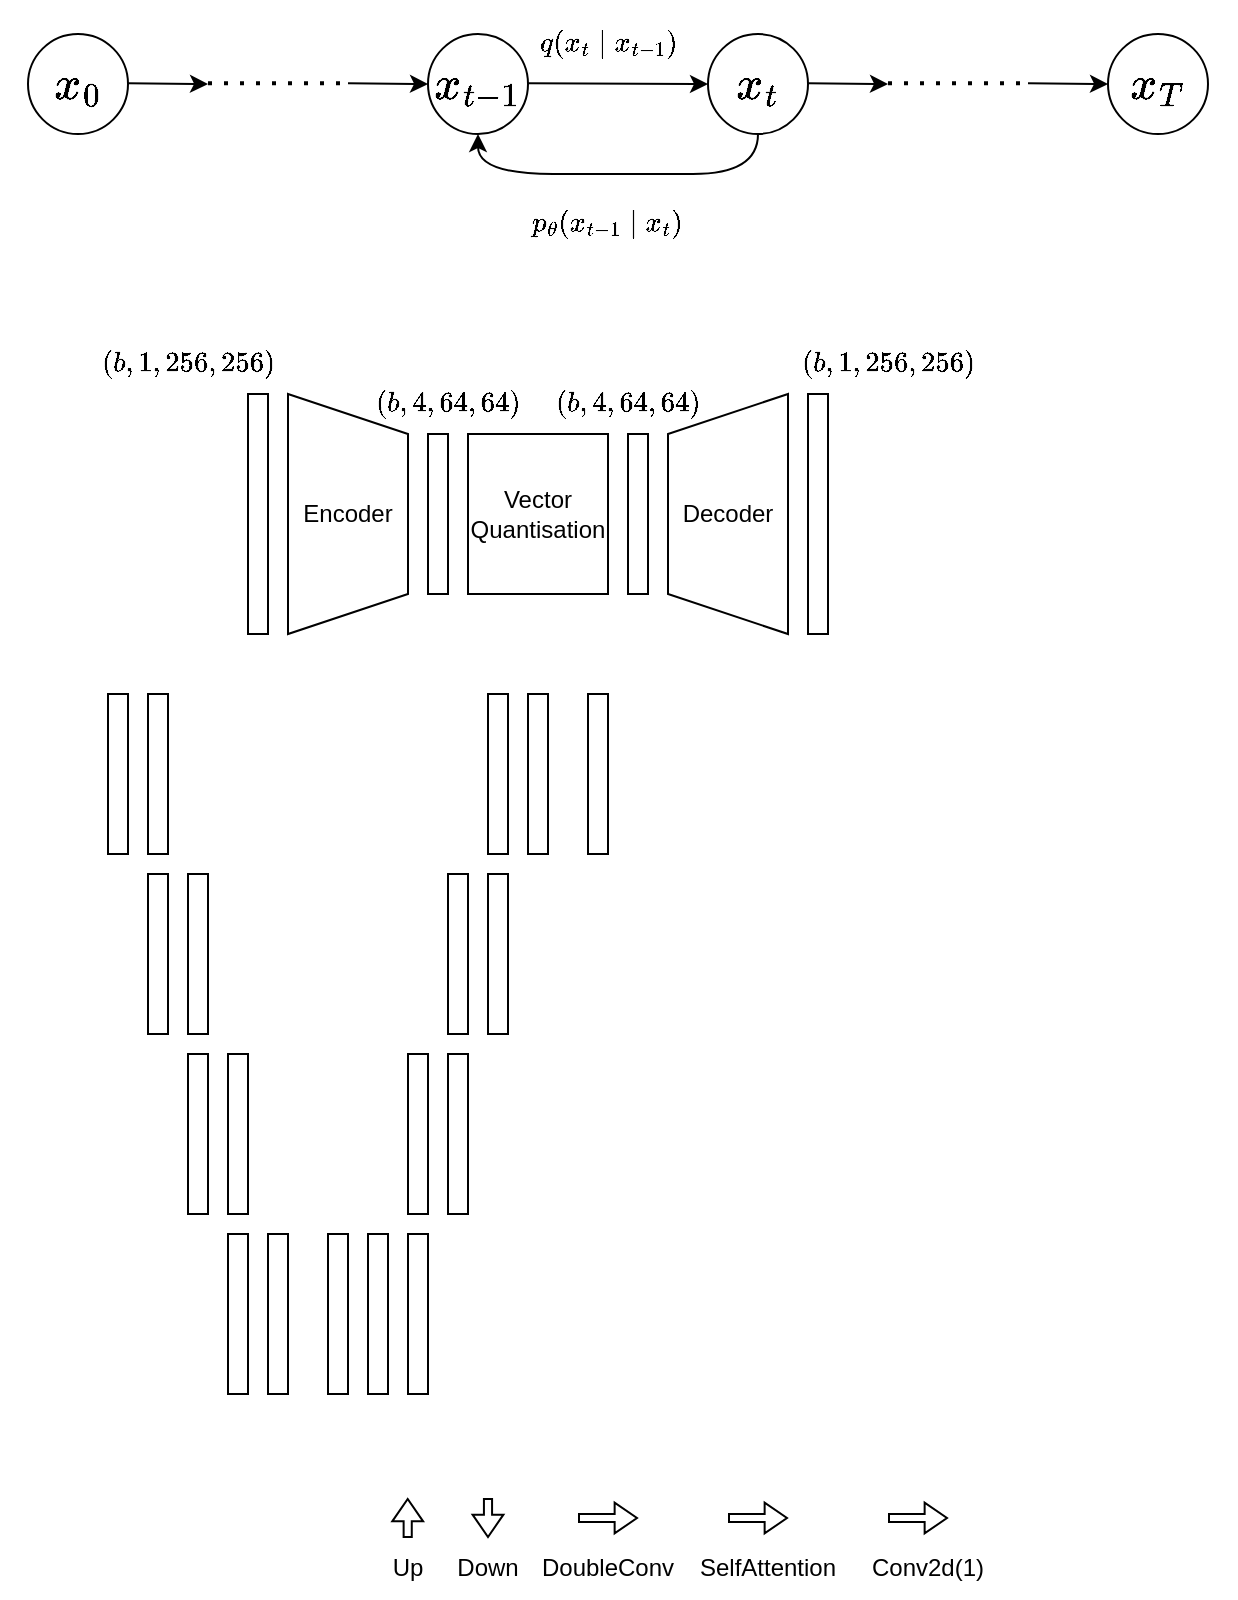 <mxfile version="24.7.12">
  <diagram name="Page-1" id="cI8d7p_5XgW21QERW94D">
    <mxGraphModel dx="548" dy="284" grid="1" gridSize="10" guides="1" tooltips="1" connect="1" arrows="1" fold="1" page="1" pageScale="1" pageWidth="1169" pageHeight="1654" math="1" shadow="0">
      <root>
        <mxCell id="0" />
        <mxCell id="1" parent="0" />
        <mxCell id="v-ShWHaZnhyQrc3aQkjm-1" value="$$x_0$$" style="ellipse;whiteSpace=wrap;html=1;aspect=fixed;fontSize=20;" parent="1" vertex="1">
          <mxGeometry x="40" y="70" width="50" height="50" as="geometry" />
        </mxCell>
        <mxCell id="tr2L6LvXzopLyFMbQWRh-1" value="$$x_T$$" style="ellipse;whiteSpace=wrap;html=1;aspect=fixed;fontSize=20;" vertex="1" parent="1">
          <mxGeometry x="580" y="70" width="50" height="50" as="geometry" />
        </mxCell>
        <mxCell id="tr2L6LvXzopLyFMbQWRh-2" value="$$x_t$$" style="ellipse;whiteSpace=wrap;html=1;aspect=fixed;fontSize=20;" vertex="1" parent="1">
          <mxGeometry x="380" y="70" width="50" height="50" as="geometry" />
        </mxCell>
        <mxCell id="tr2L6LvXzopLyFMbQWRh-3" value="$$x_{t-1}$$" style="ellipse;whiteSpace=wrap;html=1;aspect=fixed;fontSize=20;" vertex="1" parent="1">
          <mxGeometry x="240" y="70" width="50" height="50" as="geometry" />
        </mxCell>
        <mxCell id="tr2L6LvXzopLyFMbQWRh-4" value="$$q(x_t \mid x_{t-1})$$" style="text;html=1;align=center;verticalAlign=middle;whiteSpace=wrap;rounded=0;" vertex="1" parent="1">
          <mxGeometry x="300" y="60" width="60" height="30" as="geometry" />
        </mxCell>
        <mxCell id="tr2L6LvXzopLyFMbQWRh-5" value="$$p_\theta(x_{t-1} \mid x_t)$$" style="text;html=1;align=center;verticalAlign=middle;whiteSpace=wrap;rounded=0;" vertex="1" parent="1">
          <mxGeometry x="300" y="150" width="60" height="30" as="geometry" />
        </mxCell>
        <mxCell id="tr2L6LvXzopLyFMbQWRh-6" value="" style="endArrow=classic;html=1;rounded=0;entryX=0;entryY=0.5;entryDx=0;entryDy=0;" edge="1" parent="1" target="tr2L6LvXzopLyFMbQWRh-2">
          <mxGeometry width="50" height="50" relative="1" as="geometry">
            <mxPoint x="290" y="94.68" as="sourcePoint" />
            <mxPoint x="340" y="94.68" as="targetPoint" />
          </mxGeometry>
        </mxCell>
        <mxCell id="tr2L6LvXzopLyFMbQWRh-7" value="" style="endArrow=classic;html=1;rounded=0;" edge="1" parent="1">
          <mxGeometry width="50" height="50" relative="1" as="geometry">
            <mxPoint x="90" y="94.68" as="sourcePoint" />
            <mxPoint x="130" y="95" as="targetPoint" />
          </mxGeometry>
        </mxCell>
        <mxCell id="tr2L6LvXzopLyFMbQWRh-8" value="" style="endArrow=classic;html=1;rounded=0;" edge="1" parent="1">
          <mxGeometry width="50" height="50" relative="1" as="geometry">
            <mxPoint x="200" y="94.68" as="sourcePoint" />
            <mxPoint x="240" y="95" as="targetPoint" />
          </mxGeometry>
        </mxCell>
        <mxCell id="tr2L6LvXzopLyFMbQWRh-9" value="" style="endArrow=classic;html=1;rounded=0;" edge="1" parent="1">
          <mxGeometry width="50" height="50" relative="1" as="geometry">
            <mxPoint x="430" y="94.68" as="sourcePoint" />
            <mxPoint x="470" y="95" as="targetPoint" />
          </mxGeometry>
        </mxCell>
        <mxCell id="tr2L6LvXzopLyFMbQWRh-10" value="" style="endArrow=classic;html=1;rounded=0;" edge="1" parent="1">
          <mxGeometry width="50" height="50" relative="1" as="geometry">
            <mxPoint x="540" y="94.68" as="sourcePoint" />
            <mxPoint x="580" y="95" as="targetPoint" />
          </mxGeometry>
        </mxCell>
        <mxCell id="tr2L6LvXzopLyFMbQWRh-11" value="" style="endArrow=none;dashed=1;html=1;dashPattern=1 3;strokeWidth=2;rounded=0;" edge="1" parent="1">
          <mxGeometry width="50" height="50" relative="1" as="geometry">
            <mxPoint x="130" y="94.68" as="sourcePoint" />
            <mxPoint x="200" y="94.68" as="targetPoint" />
          </mxGeometry>
        </mxCell>
        <mxCell id="tr2L6LvXzopLyFMbQWRh-12" value="" style="endArrow=none;dashed=1;html=1;dashPattern=1 3;strokeWidth=2;rounded=0;" edge="1" parent="1">
          <mxGeometry width="50" height="50" relative="1" as="geometry">
            <mxPoint x="470" y="94.68" as="sourcePoint" />
            <mxPoint x="540" y="94.68" as="targetPoint" />
          </mxGeometry>
        </mxCell>
        <mxCell id="tr2L6LvXzopLyFMbQWRh-14" value="" style="curved=1;endArrow=classic;html=1;rounded=0;entryX=0.5;entryY=1;entryDx=0;entryDy=0;exitX=0.5;exitY=1;exitDx=0;exitDy=0;" edge="1" parent="1" source="tr2L6LvXzopLyFMbQWRh-2" target="tr2L6LvXzopLyFMbQWRh-3">
          <mxGeometry width="50" height="50" relative="1" as="geometry">
            <mxPoint x="400" y="130" as="sourcePoint" />
            <mxPoint x="360" y="130" as="targetPoint" />
            <Array as="points">
              <mxPoint x="405" y="140" />
              <mxPoint x="340" y="140" />
              <mxPoint x="265" y="140" />
            </Array>
          </mxGeometry>
        </mxCell>
        <mxCell id="tr2L6LvXzopLyFMbQWRh-15" value="" style="shape=trapezoid;perimeter=trapezoidPerimeter;whiteSpace=wrap;html=1;fixedSize=1;rotation=90;" vertex="1" parent="1">
          <mxGeometry x="140" y="280" width="120" height="60" as="geometry" />
        </mxCell>
        <mxCell id="tr2L6LvXzopLyFMbQWRh-16" value="Vector&lt;br&gt;Quantisation" style="rounded=0;whiteSpace=wrap;html=1;" vertex="1" parent="1">
          <mxGeometry x="260" y="270" width="70" height="80" as="geometry" />
        </mxCell>
        <mxCell id="tr2L6LvXzopLyFMbQWRh-17" value="" style="rounded=0;whiteSpace=wrap;html=1;" vertex="1" parent="1">
          <mxGeometry x="150" y="250" width="10" height="120" as="geometry" />
        </mxCell>
        <mxCell id="tr2L6LvXzopLyFMbQWRh-18" value="" style="rounded=0;whiteSpace=wrap;html=1;" vertex="1" parent="1">
          <mxGeometry x="430" y="250" width="10" height="120" as="geometry" />
        </mxCell>
        <mxCell id="tr2L6LvXzopLyFMbQWRh-19" value="" style="shape=trapezoid;perimeter=trapezoidPerimeter;whiteSpace=wrap;html=1;fixedSize=1;rotation=90;flipH=0;flipV=1;" vertex="1" parent="1">
          <mxGeometry x="330" y="280" width="120" height="60" as="geometry" />
        </mxCell>
        <mxCell id="tr2L6LvXzopLyFMbQWRh-20" value="" style="rounded=0;whiteSpace=wrap;html=1;" vertex="1" parent="1">
          <mxGeometry x="340" y="270" width="10" height="80" as="geometry" />
        </mxCell>
        <mxCell id="tr2L6LvXzopLyFMbQWRh-21" value="" style="rounded=0;whiteSpace=wrap;html=1;" vertex="1" parent="1">
          <mxGeometry x="240" y="270" width="10" height="80" as="geometry" />
        </mxCell>
        <mxCell id="tr2L6LvXzopLyFMbQWRh-23" value="Encoder" style="text;html=1;align=center;verticalAlign=middle;whiteSpace=wrap;rounded=0;" vertex="1" parent="1">
          <mxGeometry x="170" y="295" width="60" height="30" as="geometry" />
        </mxCell>
        <mxCell id="tr2L6LvXzopLyFMbQWRh-24" value="Decoder" style="text;html=1;align=center;verticalAlign=middle;whiteSpace=wrap;rounded=0;" vertex="1" parent="1">
          <mxGeometry x="360" y="295" width="60" height="30" as="geometry" />
        </mxCell>
        <mxCell id="tr2L6LvXzopLyFMbQWRh-25" value="$$(b,1,256,256)$$" style="text;html=1;align=center;verticalAlign=middle;whiteSpace=wrap;rounded=0;" vertex="1" parent="1">
          <mxGeometry x="90" y="220" width="60" height="30" as="geometry" />
        </mxCell>
        <mxCell id="tr2L6LvXzopLyFMbQWRh-26" value="$$(b,4,64,64)$$" style="text;html=1;align=center;verticalAlign=middle;whiteSpace=wrap;rounded=0;" vertex="1" parent="1">
          <mxGeometry x="220" y="240" width="60" height="30" as="geometry" />
        </mxCell>
        <mxCell id="tr2L6LvXzopLyFMbQWRh-27" value="$$(b,4,64,64)$$" style="text;html=1;align=center;verticalAlign=middle;whiteSpace=wrap;rounded=0;" vertex="1" parent="1">
          <mxGeometry x="310" y="240" width="60" height="30" as="geometry" />
        </mxCell>
        <mxCell id="tr2L6LvXzopLyFMbQWRh-28" value="$$(b,1,256,256)$$" style="text;html=1;align=center;verticalAlign=middle;whiteSpace=wrap;rounded=0;" vertex="1" parent="1">
          <mxGeometry x="440" y="220" width="60" height="30" as="geometry" />
        </mxCell>
        <mxCell id="tr2L6LvXzopLyFMbQWRh-30" value="" style="shape=flexArrow;endArrow=classic;html=1;rounded=0;width=4.074;endSize=3.393;endWidth=10.343;" edge="1" parent="1">
          <mxGeometry width="50" height="50" relative="1" as="geometry">
            <mxPoint x="390" y="812" as="sourcePoint" />
            <mxPoint x="420" y="812" as="targetPoint" />
          </mxGeometry>
        </mxCell>
        <mxCell id="tr2L6LvXzopLyFMbQWRh-31" value="" style="shape=flexArrow;endArrow=classic;html=1;rounded=0;width=4.074;endSize=3.393;endWidth=10.343;" edge="1" parent="1">
          <mxGeometry width="50" height="50" relative="1" as="geometry">
            <mxPoint x="315" y="812" as="sourcePoint" />
            <mxPoint x="345" y="812" as="targetPoint" />
          </mxGeometry>
        </mxCell>
        <mxCell id="tr2L6LvXzopLyFMbQWRh-32" value="" style="shape=flexArrow;endArrow=classic;html=1;rounded=0;width=4.074;endSize=3.393;endWidth=10.343;" edge="1" parent="1">
          <mxGeometry width="50" height="50" relative="1" as="geometry">
            <mxPoint x="270" y="802" as="sourcePoint" />
            <mxPoint x="270" y="822" as="targetPoint" />
          </mxGeometry>
        </mxCell>
        <mxCell id="tr2L6LvXzopLyFMbQWRh-33" value="Up" style="text;html=1;align=center;verticalAlign=middle;whiteSpace=wrap;rounded=0;" vertex="1" parent="1">
          <mxGeometry x="200" y="822" width="60" height="30" as="geometry" />
        </mxCell>
        <mxCell id="tr2L6LvXzopLyFMbQWRh-34" value="SelfAttention" style="text;html=1;align=center;verticalAlign=middle;whiteSpace=wrap;rounded=0;" vertex="1" parent="1">
          <mxGeometry x="380" y="822" width="60" height="30" as="geometry" />
        </mxCell>
        <mxCell id="tr2L6LvXzopLyFMbQWRh-35" value="DoubleConv" style="text;html=1;align=center;verticalAlign=middle;whiteSpace=wrap;rounded=0;" vertex="1" parent="1">
          <mxGeometry x="300" y="822" width="60" height="30" as="geometry" />
        </mxCell>
        <mxCell id="tr2L6LvXzopLyFMbQWRh-36" value="Down" style="text;html=1;align=center;verticalAlign=middle;whiteSpace=wrap;rounded=0;" vertex="1" parent="1">
          <mxGeometry x="240" y="822" width="60" height="30" as="geometry" />
        </mxCell>
        <mxCell id="tr2L6LvXzopLyFMbQWRh-37" value="Conv2d(1)" style="text;html=1;align=center;verticalAlign=middle;whiteSpace=wrap;rounded=0;" vertex="1" parent="1">
          <mxGeometry x="460" y="822" width="60" height="30" as="geometry" />
        </mxCell>
        <mxCell id="tr2L6LvXzopLyFMbQWRh-38" value="" style="shape=flexArrow;endArrow=classic;html=1;rounded=0;width=4.074;endSize=3.393;endWidth=10.343;" edge="1" parent="1">
          <mxGeometry width="50" height="50" relative="1" as="geometry">
            <mxPoint x="470" y="812" as="sourcePoint" />
            <mxPoint x="500" y="812" as="targetPoint" />
          </mxGeometry>
        </mxCell>
        <mxCell id="tr2L6LvXzopLyFMbQWRh-39" value="" style="shape=flexArrow;endArrow=classic;html=1;rounded=0;width=4.074;endSize=3.393;endWidth=10.343;" edge="1" parent="1">
          <mxGeometry width="50" height="50" relative="1" as="geometry">
            <mxPoint x="229.85" y="822" as="sourcePoint" />
            <mxPoint x="229.85" y="802" as="targetPoint" />
          </mxGeometry>
        </mxCell>
        <mxCell id="tr2L6LvXzopLyFMbQWRh-40" value="" style="rounded=0;whiteSpace=wrap;html=1;" vertex="1" parent="1">
          <mxGeometry x="80" y="400" width="10" height="80" as="geometry" />
        </mxCell>
        <mxCell id="tr2L6LvXzopLyFMbQWRh-41" value="" style="rounded=0;whiteSpace=wrap;html=1;" vertex="1" parent="1">
          <mxGeometry x="100" y="400" width="10" height="80" as="geometry" />
        </mxCell>
        <mxCell id="tr2L6LvXzopLyFMbQWRh-42" value="" style="rounded=0;whiteSpace=wrap;html=1;" vertex="1" parent="1">
          <mxGeometry x="100" y="490" width="10" height="80" as="geometry" />
        </mxCell>
        <mxCell id="tr2L6LvXzopLyFMbQWRh-43" value="" style="rounded=0;whiteSpace=wrap;html=1;" vertex="1" parent="1">
          <mxGeometry x="120" y="490" width="10" height="80" as="geometry" />
        </mxCell>
        <mxCell id="tr2L6LvXzopLyFMbQWRh-44" value="" style="rounded=0;whiteSpace=wrap;html=1;" vertex="1" parent="1">
          <mxGeometry x="120" y="580" width="10" height="80" as="geometry" />
        </mxCell>
        <mxCell id="tr2L6LvXzopLyFMbQWRh-45" value="" style="rounded=0;whiteSpace=wrap;html=1;" vertex="1" parent="1">
          <mxGeometry x="140" y="580" width="10" height="80" as="geometry" />
        </mxCell>
        <mxCell id="tr2L6LvXzopLyFMbQWRh-46" value="" style="rounded=0;whiteSpace=wrap;html=1;" vertex="1" parent="1">
          <mxGeometry x="140" y="670" width="10" height="80" as="geometry" />
        </mxCell>
        <mxCell id="tr2L6LvXzopLyFMbQWRh-47" value="" style="rounded=0;whiteSpace=wrap;html=1;" vertex="1" parent="1">
          <mxGeometry x="160" y="670" width="10" height="80" as="geometry" />
        </mxCell>
        <mxCell id="tr2L6LvXzopLyFMbQWRh-48" value="" style="rounded=0;whiteSpace=wrap;html=1;" vertex="1" parent="1">
          <mxGeometry x="190" y="670" width="10" height="80" as="geometry" />
        </mxCell>
        <mxCell id="tr2L6LvXzopLyFMbQWRh-49" value="" style="rounded=0;whiteSpace=wrap;html=1;" vertex="1" parent="1">
          <mxGeometry x="210" y="670" width="10" height="80" as="geometry" />
        </mxCell>
        <mxCell id="tr2L6LvXzopLyFMbQWRh-50" value="" style="rounded=0;whiteSpace=wrap;html=1;" vertex="1" parent="1">
          <mxGeometry x="230" y="670" width="10" height="80" as="geometry" />
        </mxCell>
        <mxCell id="tr2L6LvXzopLyFMbQWRh-51" value="" style="rounded=0;whiteSpace=wrap;html=1;" vertex="1" parent="1">
          <mxGeometry x="230" y="580" width="10" height="80" as="geometry" />
        </mxCell>
        <mxCell id="tr2L6LvXzopLyFMbQWRh-52" value="" style="rounded=0;whiteSpace=wrap;html=1;" vertex="1" parent="1">
          <mxGeometry x="250" y="580" width="10" height="80" as="geometry" />
        </mxCell>
        <mxCell id="tr2L6LvXzopLyFMbQWRh-53" value="" style="rounded=0;whiteSpace=wrap;html=1;" vertex="1" parent="1">
          <mxGeometry x="250" y="490" width="10" height="80" as="geometry" />
        </mxCell>
        <mxCell id="tr2L6LvXzopLyFMbQWRh-54" value="" style="rounded=0;whiteSpace=wrap;html=1;" vertex="1" parent="1">
          <mxGeometry x="270" y="490" width="10" height="80" as="geometry" />
        </mxCell>
        <mxCell id="tr2L6LvXzopLyFMbQWRh-56" value="" style="rounded=0;whiteSpace=wrap;html=1;" vertex="1" parent="1">
          <mxGeometry x="270" y="400" width="10" height="80" as="geometry" />
        </mxCell>
        <mxCell id="tr2L6LvXzopLyFMbQWRh-57" value="" style="rounded=0;whiteSpace=wrap;html=1;" vertex="1" parent="1">
          <mxGeometry x="290" y="400" width="10" height="80" as="geometry" />
        </mxCell>
        <mxCell id="tr2L6LvXzopLyFMbQWRh-58" value="" style="rounded=0;whiteSpace=wrap;html=1;" vertex="1" parent="1">
          <mxGeometry x="320" y="400" width="10" height="80" as="geometry" />
        </mxCell>
      </root>
    </mxGraphModel>
  </diagram>
</mxfile>
